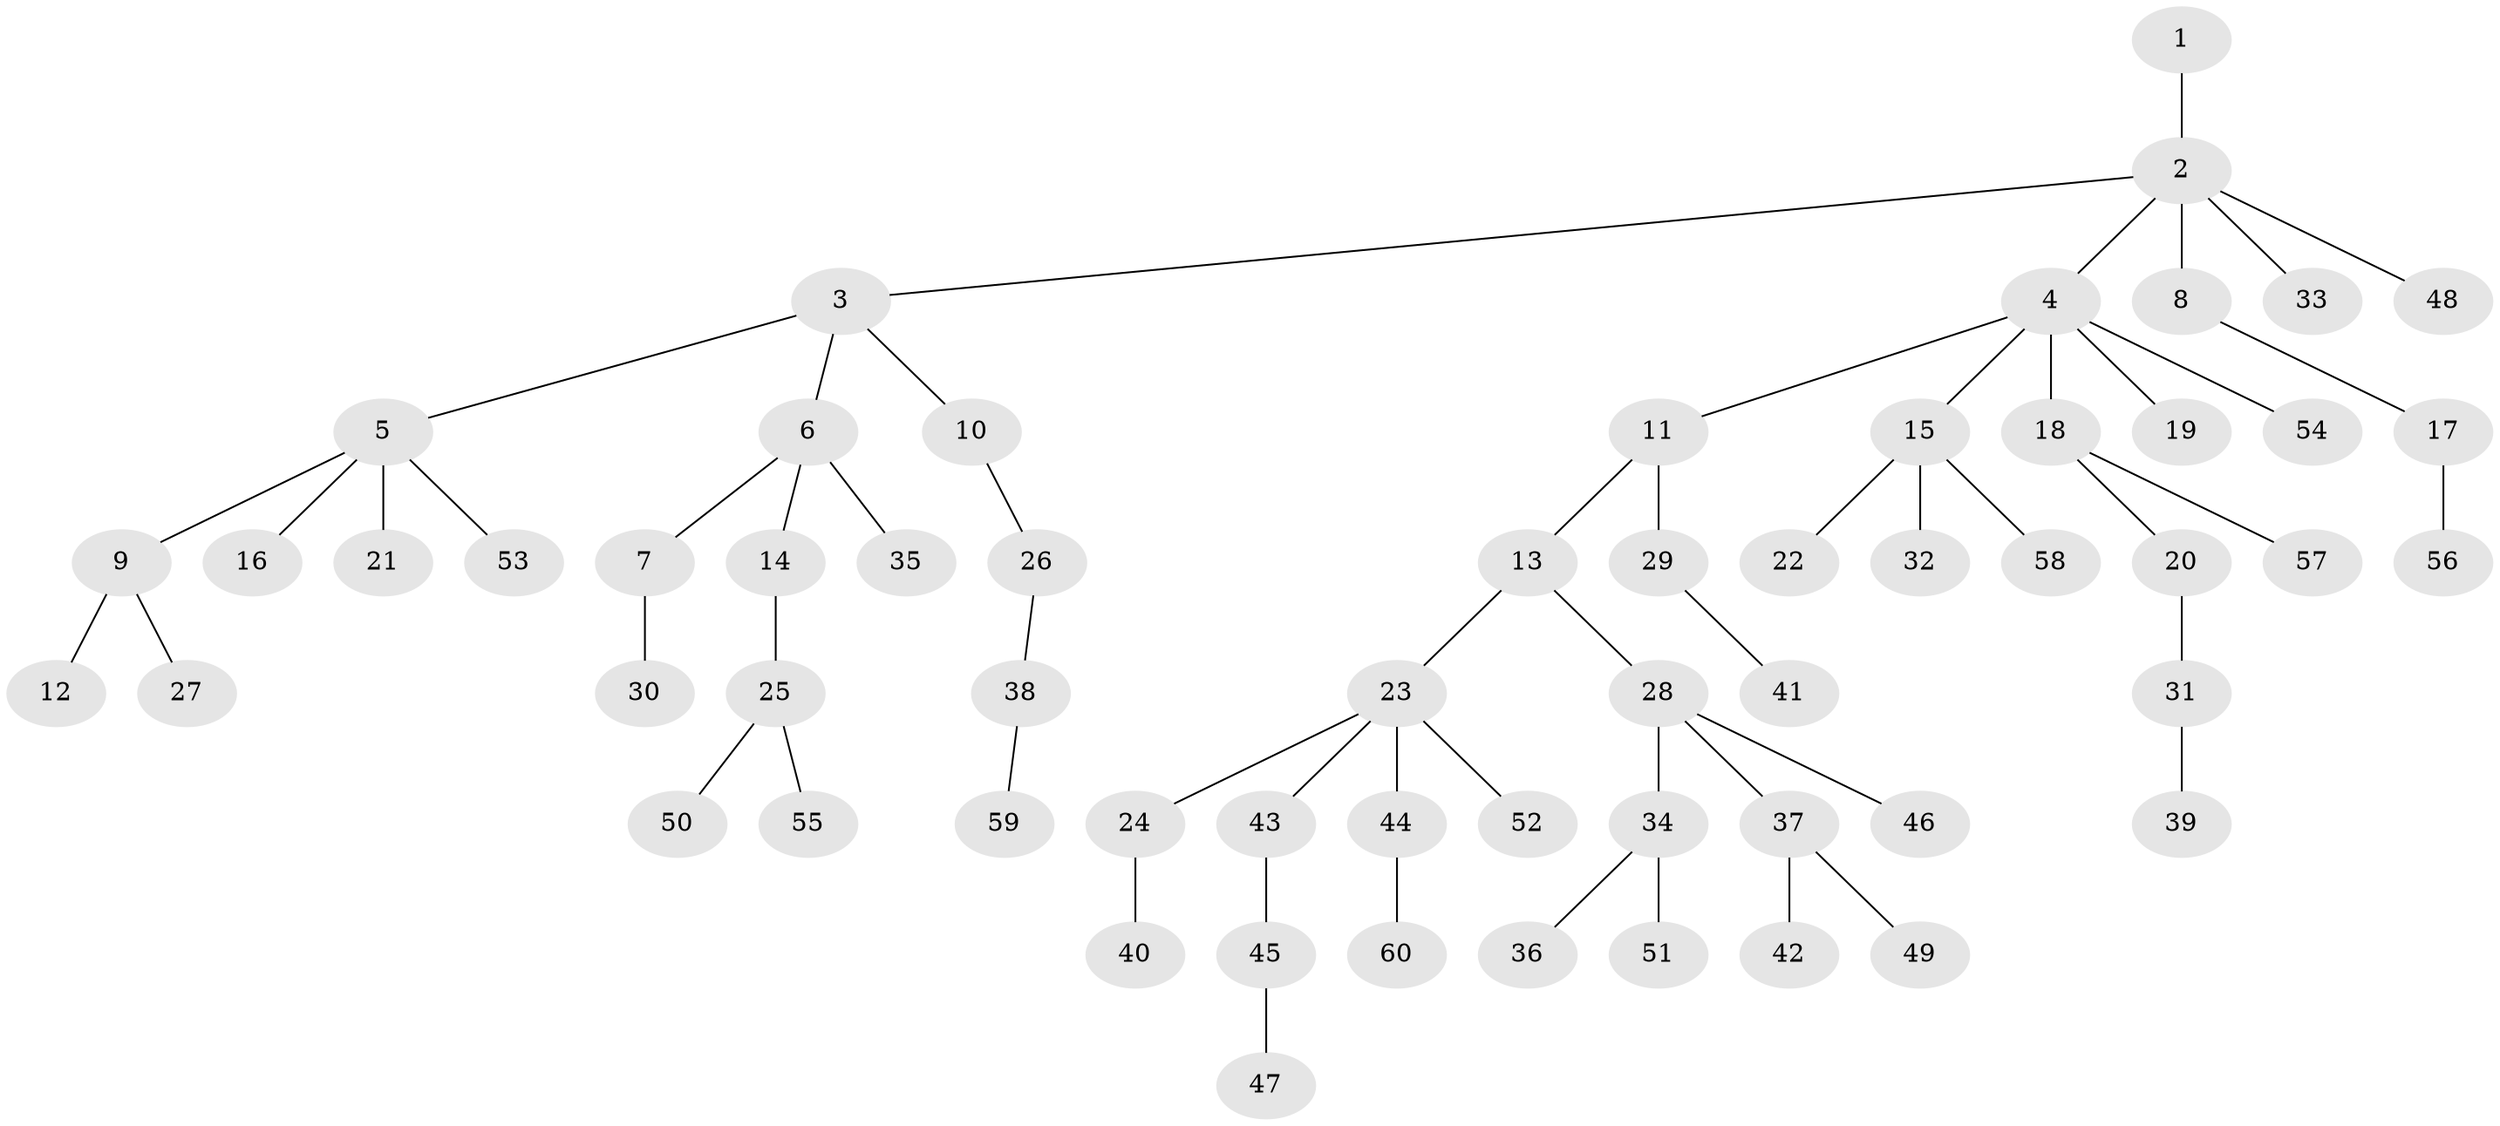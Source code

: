 // coarse degree distribution, {1: 0.6153846153846154, 5: 0.07692307692307693, 7: 0.02564102564102564, 4: 0.07692307692307693, 2: 0.15384615384615385, 3: 0.05128205128205128}
// Generated by graph-tools (version 1.1) at 2025/42/03/06/25 10:42:06]
// undirected, 60 vertices, 59 edges
graph export_dot {
graph [start="1"]
  node [color=gray90,style=filled];
  1;
  2;
  3;
  4;
  5;
  6;
  7;
  8;
  9;
  10;
  11;
  12;
  13;
  14;
  15;
  16;
  17;
  18;
  19;
  20;
  21;
  22;
  23;
  24;
  25;
  26;
  27;
  28;
  29;
  30;
  31;
  32;
  33;
  34;
  35;
  36;
  37;
  38;
  39;
  40;
  41;
  42;
  43;
  44;
  45;
  46;
  47;
  48;
  49;
  50;
  51;
  52;
  53;
  54;
  55;
  56;
  57;
  58;
  59;
  60;
  1 -- 2;
  2 -- 3;
  2 -- 4;
  2 -- 8;
  2 -- 33;
  2 -- 48;
  3 -- 5;
  3 -- 6;
  3 -- 10;
  4 -- 11;
  4 -- 15;
  4 -- 18;
  4 -- 19;
  4 -- 54;
  5 -- 9;
  5 -- 16;
  5 -- 21;
  5 -- 53;
  6 -- 7;
  6 -- 14;
  6 -- 35;
  7 -- 30;
  8 -- 17;
  9 -- 12;
  9 -- 27;
  10 -- 26;
  11 -- 13;
  11 -- 29;
  13 -- 23;
  13 -- 28;
  14 -- 25;
  15 -- 22;
  15 -- 32;
  15 -- 58;
  17 -- 56;
  18 -- 20;
  18 -- 57;
  20 -- 31;
  23 -- 24;
  23 -- 43;
  23 -- 44;
  23 -- 52;
  24 -- 40;
  25 -- 50;
  25 -- 55;
  26 -- 38;
  28 -- 34;
  28 -- 37;
  28 -- 46;
  29 -- 41;
  31 -- 39;
  34 -- 36;
  34 -- 51;
  37 -- 42;
  37 -- 49;
  38 -- 59;
  43 -- 45;
  44 -- 60;
  45 -- 47;
}

